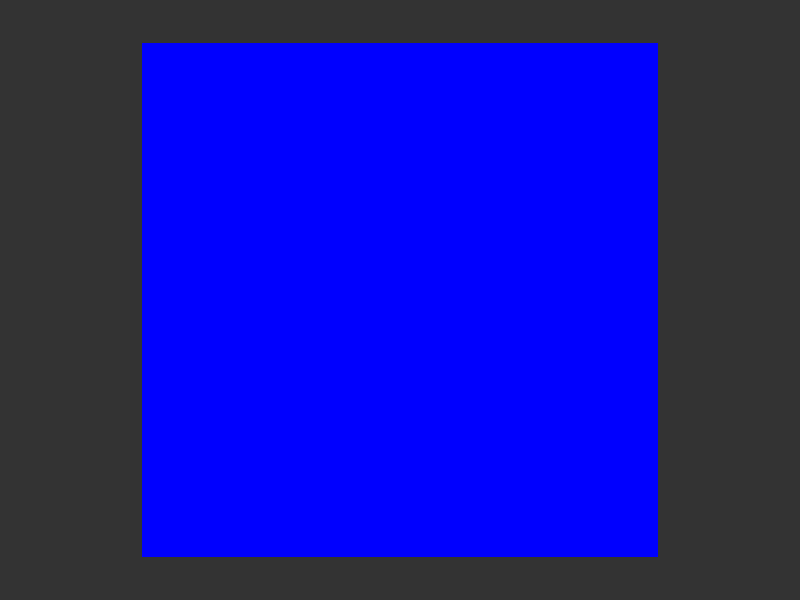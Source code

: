 // Példa POV-Ray fájl ASCII kódolásban

// Háttér színe
background { color rgb <0.2, 0.2, 0.2> }

// Fényforrások
light_source { <0, 20, -30> color rgb <1, 1, 1> }
light_source { <0, -20, -30> color rgb <1, 1, 1> }

// Objektumok
sphere { <0, 0, 0>, 2 texture { pigment { color rgb <1, 0, 0> } } }
plane { <0, 1, 0>, 0 texture { pigment { color rgb <0, 0.5, 0> } } }
box { <3, 3, 3>, <-3, -3, -3> texture { pigment { color rgb <0, 0, 1> } } }

// Kamera pozíciója és nézeti iránya
camera {
  location <0, 0, -10>
  look_at <0, 0, 0>
}
